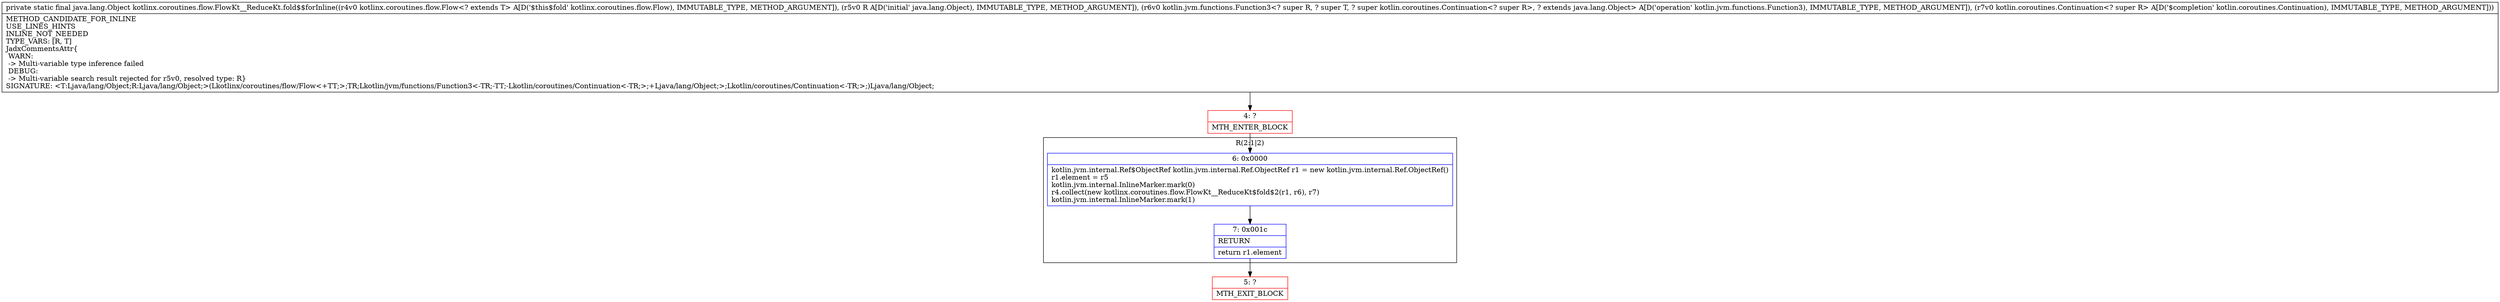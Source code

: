 digraph "CFG forkotlinx.coroutines.flow.FlowKt__ReduceKt.fold$$forInline(Lkotlinx\/coroutines\/flow\/Flow;Ljava\/lang\/Object;Lkotlin\/jvm\/functions\/Function3;Lkotlin\/coroutines\/Continuation;)Ljava\/lang\/Object;" {
subgraph cluster_Region_1825627627 {
label = "R(2:1|2)";
node [shape=record,color=blue];
Node_6 [shape=record,label="{6\:\ 0x0000|kotlin.jvm.internal.Ref$ObjectRef kotlin.jvm.internal.Ref.ObjectRef r1 = new kotlin.jvm.internal.Ref.ObjectRef()\lr1.element = r5\lkotlin.jvm.internal.InlineMarker.mark(0)\lr4.collect(new kotlinx.coroutines.flow.FlowKt__ReduceKt$fold$2(r1, r6), r7)\lkotlin.jvm.internal.InlineMarker.mark(1)\l}"];
Node_7 [shape=record,label="{7\:\ 0x001c|RETURN\l|return r1.element\l}"];
}
Node_4 [shape=record,color=red,label="{4\:\ ?|MTH_ENTER_BLOCK\l}"];
Node_5 [shape=record,color=red,label="{5\:\ ?|MTH_EXIT_BLOCK\l}"];
MethodNode[shape=record,label="{private static final java.lang.Object kotlinx.coroutines.flow.FlowKt__ReduceKt.fold$$forInline((r4v0 kotlinx.coroutines.flow.Flow\<? extends T\> A[D('$this$fold' kotlinx.coroutines.flow.Flow), IMMUTABLE_TYPE, METHOD_ARGUMENT]), (r5v0 R A[D('initial' java.lang.Object), IMMUTABLE_TYPE, METHOD_ARGUMENT]), (r6v0 kotlin.jvm.functions.Function3\<? super R, ? super T, ? super kotlin.coroutines.Continuation\<? super R\>, ? extends java.lang.Object\> A[D('operation' kotlin.jvm.functions.Function3), IMMUTABLE_TYPE, METHOD_ARGUMENT]), (r7v0 kotlin.coroutines.Continuation\<? super R\> A[D('$completion' kotlin.coroutines.Continuation), IMMUTABLE_TYPE, METHOD_ARGUMENT]))  | METHOD_CANDIDATE_FOR_INLINE\lUSE_LINES_HINTS\lINLINE_NOT_NEEDED\lTYPE_VARS: [R, T]\lJadxCommentsAttr\{\l WARN: \l \-\> Multi\-variable type inference failed\l DEBUG: \l \-\> Multi\-variable search result rejected for r5v0, resolved type: R\}\lSIGNATURE: \<T:Ljava\/lang\/Object;R:Ljava\/lang\/Object;\>(Lkotlinx\/coroutines\/flow\/Flow\<+TT;\>;TR;Lkotlin\/jvm\/functions\/Function3\<\-TR;\-TT;\-Lkotlin\/coroutines\/Continuation\<\-TR;\>;+Ljava\/lang\/Object;\>;Lkotlin\/coroutines\/Continuation\<\-TR;\>;)Ljava\/lang\/Object;\l}"];
MethodNode -> Node_4;Node_6 -> Node_7;
Node_7 -> Node_5;
Node_4 -> Node_6;
}

